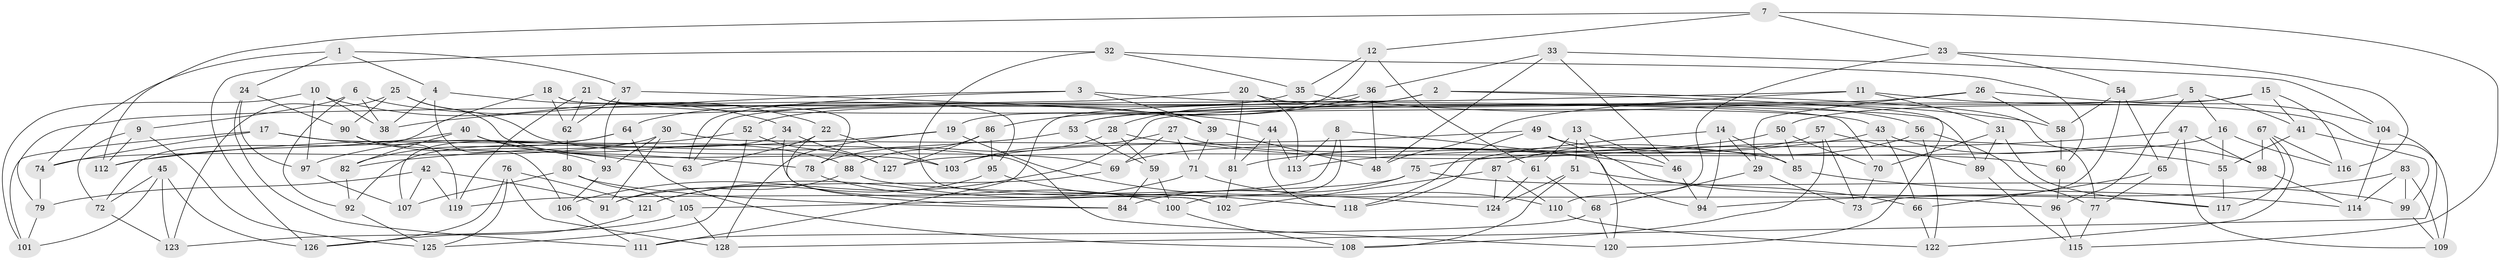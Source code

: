 // coarse degree distribution, {4: 0.7752808988764045, 3: 0.0449438202247191, 5: 0.056179775280898875, 8: 0.02247191011235955, 7: 0.011235955056179775, 6: 0.0449438202247191, 9: 0.011235955056179775, 10: 0.011235955056179775, 12: 0.011235955056179775, 13: 0.011235955056179775}
// Generated by graph-tools (version 1.1) at 2025/01/03/04/25 22:01:06]
// undirected, 128 vertices, 256 edges
graph export_dot {
graph [start="1"]
  node [color=gray90,style=filled];
  1;
  2;
  3;
  4;
  5;
  6;
  7;
  8;
  9;
  10;
  11;
  12;
  13;
  14;
  15;
  16;
  17;
  18;
  19;
  20;
  21;
  22;
  23;
  24;
  25;
  26;
  27;
  28;
  29;
  30;
  31;
  32;
  33;
  34;
  35;
  36;
  37;
  38;
  39;
  40;
  41;
  42;
  43;
  44;
  45;
  46;
  47;
  48;
  49;
  50;
  51;
  52;
  53;
  54;
  55;
  56;
  57;
  58;
  59;
  60;
  61;
  62;
  63;
  64;
  65;
  66;
  67;
  68;
  69;
  70;
  71;
  72;
  73;
  74;
  75;
  76;
  77;
  78;
  79;
  80;
  81;
  82;
  83;
  84;
  85;
  86;
  87;
  88;
  89;
  90;
  91;
  92;
  93;
  94;
  95;
  96;
  97;
  98;
  99;
  100;
  101;
  102;
  103;
  104;
  105;
  106;
  107;
  108;
  109;
  110;
  111;
  112;
  113;
  114;
  115;
  116;
  117;
  118;
  119;
  120;
  121;
  122;
  123;
  124;
  125;
  126;
  127;
  128;
  1 -- 74;
  1 -- 24;
  1 -- 37;
  1 -- 4;
  2 -- 120;
  2 -- 77;
  2 -- 28;
  2 -- 111;
  3 -- 89;
  3 -- 38;
  3 -- 63;
  3 -- 39;
  4 -- 38;
  4 -- 22;
  4 -- 106;
  5 -- 53;
  5 -- 96;
  5 -- 16;
  5 -- 41;
  6 -- 39;
  6 -- 9;
  6 -- 38;
  6 -- 92;
  7 -- 23;
  7 -- 112;
  7 -- 115;
  7 -- 12;
  8 -- 100;
  8 -- 46;
  8 -- 105;
  8 -- 113;
  9 -- 112;
  9 -- 125;
  9 -- 72;
  10 -- 101;
  10 -- 34;
  10 -- 97;
  10 -- 38;
  11 -- 109;
  11 -- 31;
  11 -- 79;
  11 -- 48;
  12 -- 19;
  12 -- 35;
  12 -- 61;
  13 -- 61;
  13 -- 120;
  13 -- 51;
  13 -- 46;
  14 -- 85;
  14 -- 94;
  14 -- 118;
  14 -- 29;
  15 -- 106;
  15 -- 41;
  15 -- 116;
  15 -- 50;
  16 -- 116;
  16 -- 127;
  16 -- 55;
  17 -- 74;
  17 -- 120;
  17 -- 78;
  17 -- 101;
  18 -- 70;
  18 -- 78;
  18 -- 62;
  18 -- 72;
  19 -- 128;
  19 -- 82;
  19 -- 124;
  20 -- 63;
  20 -- 81;
  20 -- 113;
  20 -- 56;
  21 -- 62;
  21 -- 43;
  21 -- 95;
  21 -- 119;
  22 -- 63;
  22 -- 103;
  22 -- 84;
  23 -- 54;
  23 -- 110;
  23 -- 116;
  24 -- 97;
  24 -- 111;
  24 -- 90;
  25 -- 123;
  25 -- 103;
  25 -- 90;
  25 -- 69;
  26 -- 53;
  26 -- 29;
  26 -- 58;
  26 -- 104;
  27 -- 71;
  27 -- 103;
  27 -- 69;
  27 -- 85;
  28 -- 59;
  28 -- 55;
  28 -- 78;
  29 -- 68;
  29 -- 73;
  30 -- 74;
  30 -- 91;
  30 -- 93;
  30 -- 94;
  31 -- 89;
  31 -- 117;
  31 -- 70;
  32 -- 60;
  32 -- 126;
  32 -- 102;
  32 -- 35;
  33 -- 48;
  33 -- 104;
  33 -- 46;
  33 -- 36;
  34 -- 92;
  34 -- 127;
  34 -- 102;
  35 -- 52;
  35 -- 58;
  36 -- 64;
  36 -- 86;
  36 -- 48;
  37 -- 44;
  37 -- 62;
  37 -- 93;
  39 -- 71;
  39 -- 48;
  40 -- 88;
  40 -- 82;
  40 -- 63;
  40 -- 112;
  41 -- 55;
  41 -- 99;
  42 -- 91;
  42 -- 119;
  42 -- 107;
  42 -- 79;
  43 -- 66;
  43 -- 113;
  43 -- 98;
  44 -- 81;
  44 -- 113;
  44 -- 118;
  45 -- 123;
  45 -- 101;
  45 -- 72;
  45 -- 126;
  46 -- 94;
  47 -- 98;
  47 -- 75;
  47 -- 109;
  47 -- 65;
  49 -- 118;
  49 -- 103;
  49 -- 60;
  49 -- 117;
  50 -- 70;
  50 -- 81;
  50 -- 85;
  51 -- 108;
  51 -- 124;
  51 -- 66;
  52 -- 127;
  52 -- 125;
  52 -- 97;
  53 -- 112;
  53 -- 59;
  54 -- 58;
  54 -- 73;
  54 -- 65;
  55 -- 117;
  56 -- 87;
  56 -- 122;
  56 -- 77;
  57 -- 73;
  57 -- 108;
  57 -- 89;
  57 -- 69;
  58 -- 60;
  59 -- 100;
  59 -- 84;
  60 -- 96;
  61 -- 68;
  61 -- 124;
  62 -- 80;
  64 -- 107;
  64 -- 82;
  64 -- 108;
  65 -- 66;
  65 -- 77;
  66 -- 122;
  67 -- 117;
  67 -- 122;
  67 -- 98;
  67 -- 116;
  68 -- 111;
  68 -- 120;
  69 -- 91;
  70 -- 73;
  71 -- 110;
  71 -- 121;
  72 -- 123;
  74 -- 79;
  75 -- 99;
  75 -- 84;
  75 -- 119;
  76 -- 128;
  76 -- 125;
  76 -- 121;
  76 -- 126;
  77 -- 115;
  78 -- 100;
  79 -- 101;
  80 -- 105;
  80 -- 107;
  80 -- 84;
  81 -- 102;
  82 -- 92;
  83 -- 114;
  83 -- 94;
  83 -- 109;
  83 -- 99;
  85 -- 114;
  86 -- 127;
  86 -- 88;
  86 -- 95;
  87 -- 102;
  87 -- 124;
  87 -- 110;
  88 -- 91;
  88 -- 96;
  89 -- 115;
  90 -- 119;
  90 -- 93;
  92 -- 125;
  93 -- 106;
  95 -- 118;
  95 -- 121;
  96 -- 115;
  97 -- 107;
  98 -- 114;
  99 -- 109;
  100 -- 108;
  104 -- 114;
  104 -- 128;
  105 -- 123;
  105 -- 128;
  106 -- 111;
  110 -- 122;
  121 -- 126;
}
